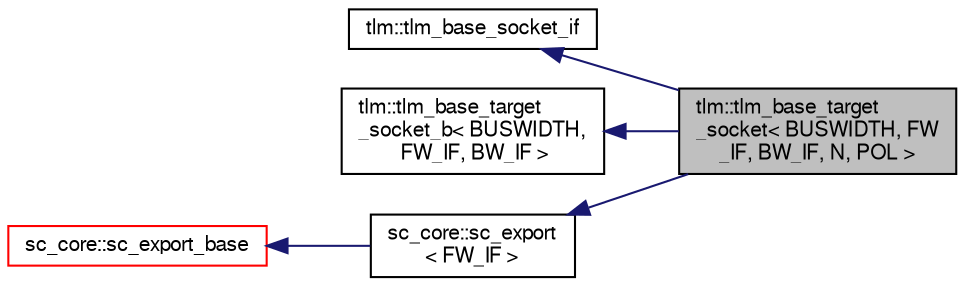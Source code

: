digraph "tlm::tlm_base_target_socket&lt; BUSWIDTH, FW_IF, BW_IF, N, POL &gt;"
{
  edge [fontname="FreeSans",fontsize="10",labelfontname="FreeSans",labelfontsize="10"];
  node [fontname="FreeSans",fontsize="10",shape=record];
  rankdir="LR";
  Node0 [label="tlm::tlm_base_target\l_socket\< BUSWIDTH, FW\l_IF, BW_IF, N, POL \>",height=0.2,width=0.4,color="black", fillcolor="grey75", style="filled", fontcolor="black"];
  Node1 -> Node0 [dir="back",color="midnightblue",fontsize="10",style="solid",fontname="FreeSans"];
  Node1 [label="tlm::tlm_base_socket_if",height=0.2,width=0.4,color="black", fillcolor="white", style="filled",URL="$a02499.html"];
  Node2 -> Node0 [dir="back",color="midnightblue",fontsize="10",style="solid",fontname="FreeSans"];
  Node2 [label="tlm::tlm_base_target\l_socket_b\< BUSWIDTH,\l FW_IF, BW_IF \>",height=0.2,width=0.4,color="black", fillcolor="white", style="filled",URL="$a02507.html"];
  Node3 -> Node0 [dir="back",color="midnightblue",fontsize="10",style="solid",fontname="FreeSans"];
  Node3 [label="sc_core::sc_export\l\< FW_IF \>",height=0.2,width=0.4,color="black", fillcolor="white", style="filled",URL="/mnt/c/Users/fangk/Documents/hdl-playground/lib/systemc-2.3.3/objdir/docs/sysc/doxygen/systemc.tag$a01144.html"];
  Node4 -> Node3 [dir="back",color="midnightblue",fontsize="10",style="solid",fontname="FreeSans"];
  Node4 [label="sc_core::sc_export_base",height=0.2,width=0.4,color="red", fillcolor="white", style="filled",URL="/mnt/c/Users/fangk/Documents/hdl-playground/lib/systemc-2.3.3/objdir/docs/sysc/doxygen/systemc.tag$a01140.html"];
}
